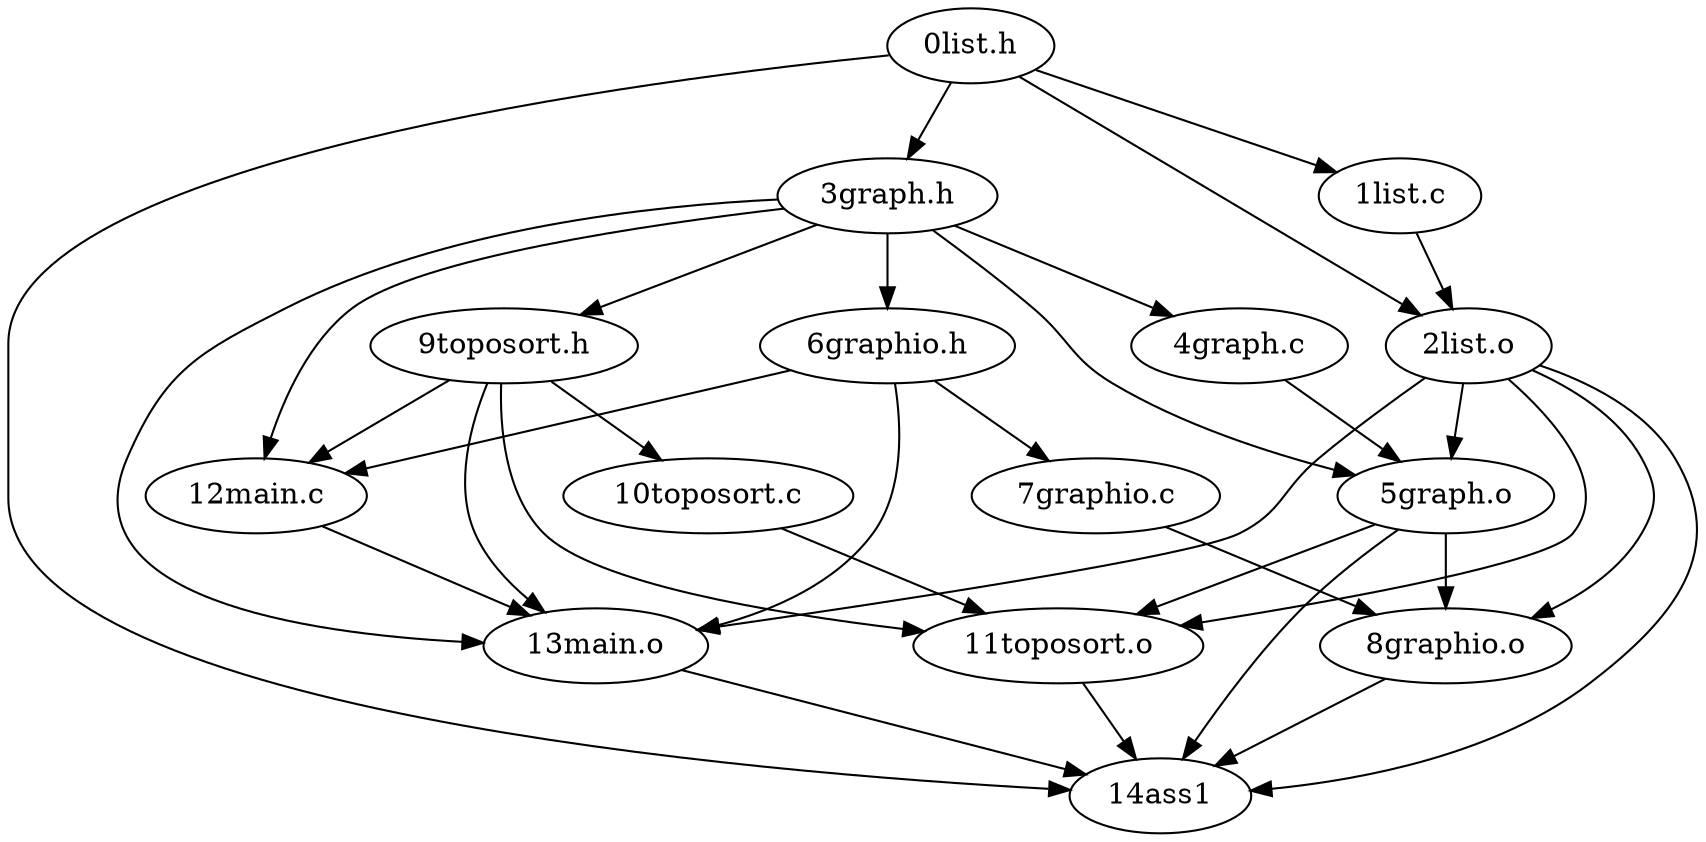 digraph {
  "0list.h" -> { "14ass1"  "3graph.h"  "2list.o"  "1list.c" }
  "1list.c" -> { "2list.o" }
  "2list.o" -> { "13main.o"  "14ass1"  "11toposort.o"  "8graphio.o"  "5graph.o" }
  "3graph.h" -> { "13main.o"  "12main.c"  "9toposort.h"  "6graphio.h"  "5graph.o"  "4graph.c" }
  "4graph.c" -> { "5graph.o" }
  "5graph.o" -> { "14ass1"  "11toposort.o"  "8graphio.o" }
  "6graphio.h" -> { "13main.o"  "12main.c"  "7graphio.c" }
  "7graphio.c" -> { "8graphio.o" }
  "8graphio.o" -> { "14ass1" }
  "9toposort.h" -> { "13main.o"  "12main.c"  "11toposort.o"  "10toposort.c" }
  "10toposort.c" -> { "11toposort.o" }
  "11toposort.o" -> { "14ass1" }
  "12main.c" -> { "13main.o" }
  "13main.o" -> { "14ass1" }
  "14ass1"
}
